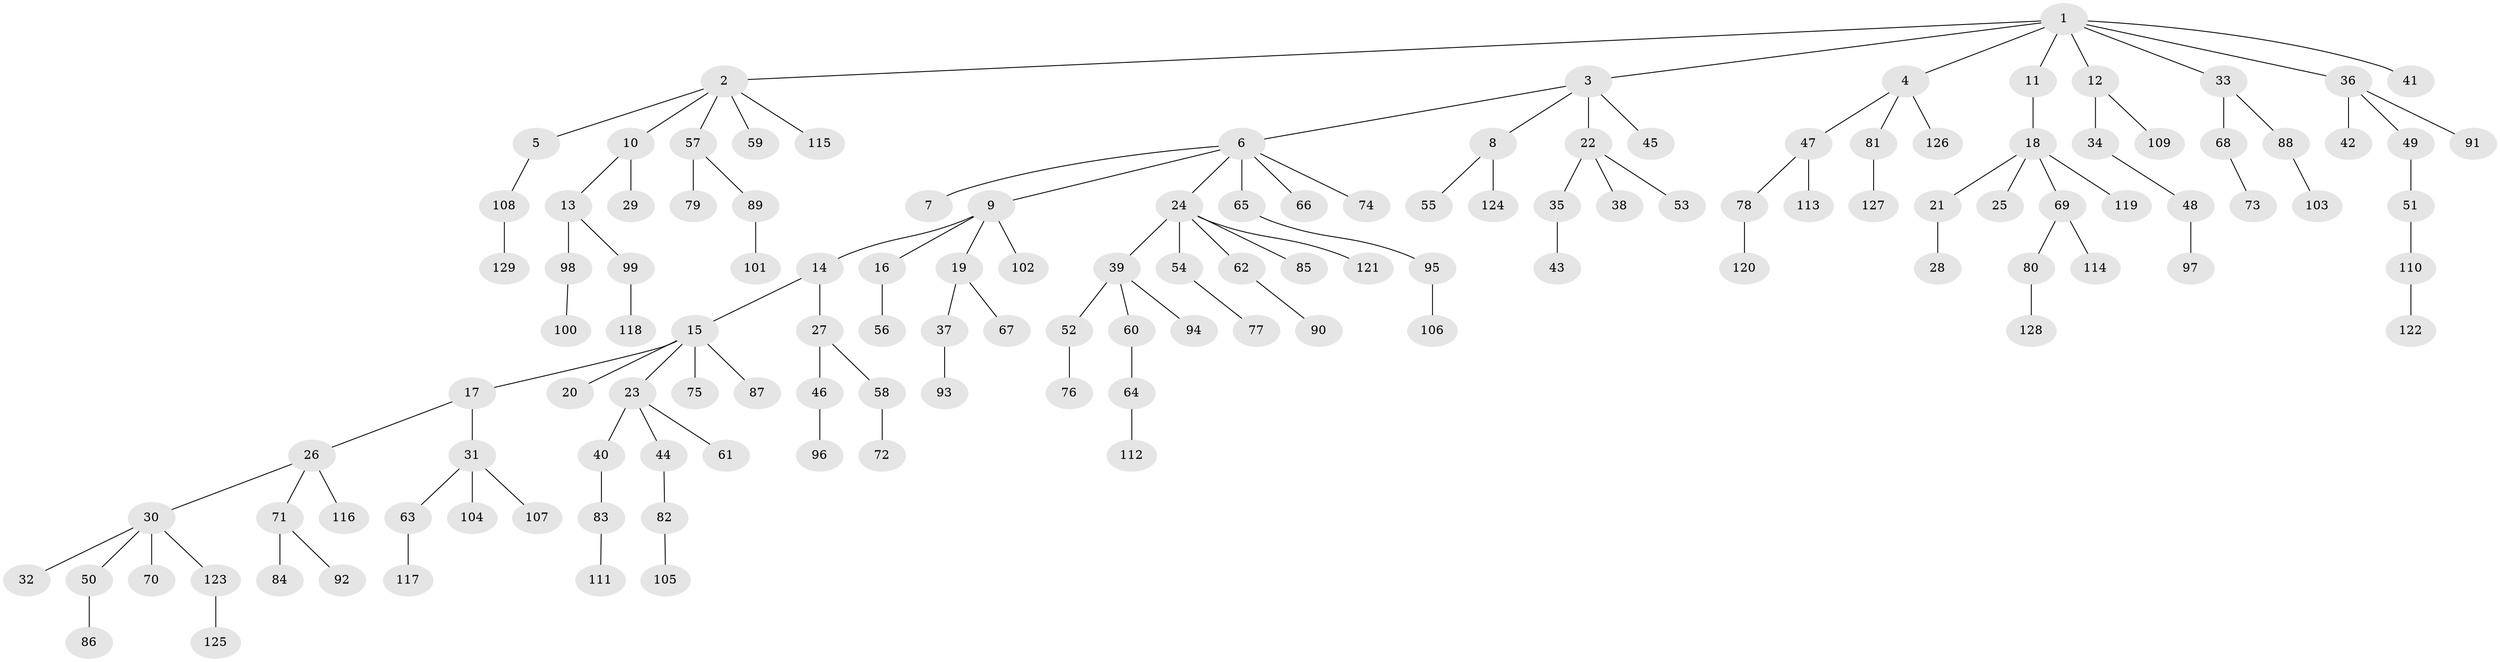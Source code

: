 // coarse degree distribution, {1: 0.6233766233766234, 2: 0.3246753246753247, 16: 0.012987012987012988, 25: 0.012987012987012988, 9: 0.012987012987012988, 4: 0.012987012987012988}
// Generated by graph-tools (version 1.1) at 2025/56/03/04/25 21:56:24]
// undirected, 129 vertices, 128 edges
graph export_dot {
graph [start="1"]
  node [color=gray90,style=filled];
  1;
  2;
  3;
  4;
  5;
  6;
  7;
  8;
  9;
  10;
  11;
  12;
  13;
  14;
  15;
  16;
  17;
  18;
  19;
  20;
  21;
  22;
  23;
  24;
  25;
  26;
  27;
  28;
  29;
  30;
  31;
  32;
  33;
  34;
  35;
  36;
  37;
  38;
  39;
  40;
  41;
  42;
  43;
  44;
  45;
  46;
  47;
  48;
  49;
  50;
  51;
  52;
  53;
  54;
  55;
  56;
  57;
  58;
  59;
  60;
  61;
  62;
  63;
  64;
  65;
  66;
  67;
  68;
  69;
  70;
  71;
  72;
  73;
  74;
  75;
  76;
  77;
  78;
  79;
  80;
  81;
  82;
  83;
  84;
  85;
  86;
  87;
  88;
  89;
  90;
  91;
  92;
  93;
  94;
  95;
  96;
  97;
  98;
  99;
  100;
  101;
  102;
  103;
  104;
  105;
  106;
  107;
  108;
  109;
  110;
  111;
  112;
  113;
  114;
  115;
  116;
  117;
  118;
  119;
  120;
  121;
  122;
  123;
  124;
  125;
  126;
  127;
  128;
  129;
  1 -- 2;
  1 -- 3;
  1 -- 4;
  1 -- 11;
  1 -- 12;
  1 -- 33;
  1 -- 36;
  1 -- 41;
  2 -- 5;
  2 -- 10;
  2 -- 57;
  2 -- 59;
  2 -- 115;
  3 -- 6;
  3 -- 8;
  3 -- 22;
  3 -- 45;
  4 -- 47;
  4 -- 81;
  4 -- 126;
  5 -- 108;
  6 -- 7;
  6 -- 9;
  6 -- 24;
  6 -- 65;
  6 -- 66;
  6 -- 74;
  8 -- 55;
  8 -- 124;
  9 -- 14;
  9 -- 16;
  9 -- 19;
  9 -- 102;
  10 -- 13;
  10 -- 29;
  11 -- 18;
  12 -- 34;
  12 -- 109;
  13 -- 98;
  13 -- 99;
  14 -- 15;
  14 -- 27;
  15 -- 17;
  15 -- 20;
  15 -- 23;
  15 -- 75;
  15 -- 87;
  16 -- 56;
  17 -- 26;
  17 -- 31;
  18 -- 21;
  18 -- 25;
  18 -- 69;
  18 -- 119;
  19 -- 37;
  19 -- 67;
  21 -- 28;
  22 -- 35;
  22 -- 38;
  22 -- 53;
  23 -- 40;
  23 -- 44;
  23 -- 61;
  24 -- 39;
  24 -- 54;
  24 -- 62;
  24 -- 85;
  24 -- 121;
  26 -- 30;
  26 -- 71;
  26 -- 116;
  27 -- 46;
  27 -- 58;
  30 -- 32;
  30 -- 50;
  30 -- 70;
  30 -- 123;
  31 -- 63;
  31 -- 104;
  31 -- 107;
  33 -- 68;
  33 -- 88;
  34 -- 48;
  35 -- 43;
  36 -- 42;
  36 -- 49;
  36 -- 91;
  37 -- 93;
  39 -- 52;
  39 -- 60;
  39 -- 94;
  40 -- 83;
  44 -- 82;
  46 -- 96;
  47 -- 78;
  47 -- 113;
  48 -- 97;
  49 -- 51;
  50 -- 86;
  51 -- 110;
  52 -- 76;
  54 -- 77;
  57 -- 79;
  57 -- 89;
  58 -- 72;
  60 -- 64;
  62 -- 90;
  63 -- 117;
  64 -- 112;
  65 -- 95;
  68 -- 73;
  69 -- 80;
  69 -- 114;
  71 -- 84;
  71 -- 92;
  78 -- 120;
  80 -- 128;
  81 -- 127;
  82 -- 105;
  83 -- 111;
  88 -- 103;
  89 -- 101;
  95 -- 106;
  98 -- 100;
  99 -- 118;
  108 -- 129;
  110 -- 122;
  123 -- 125;
}
